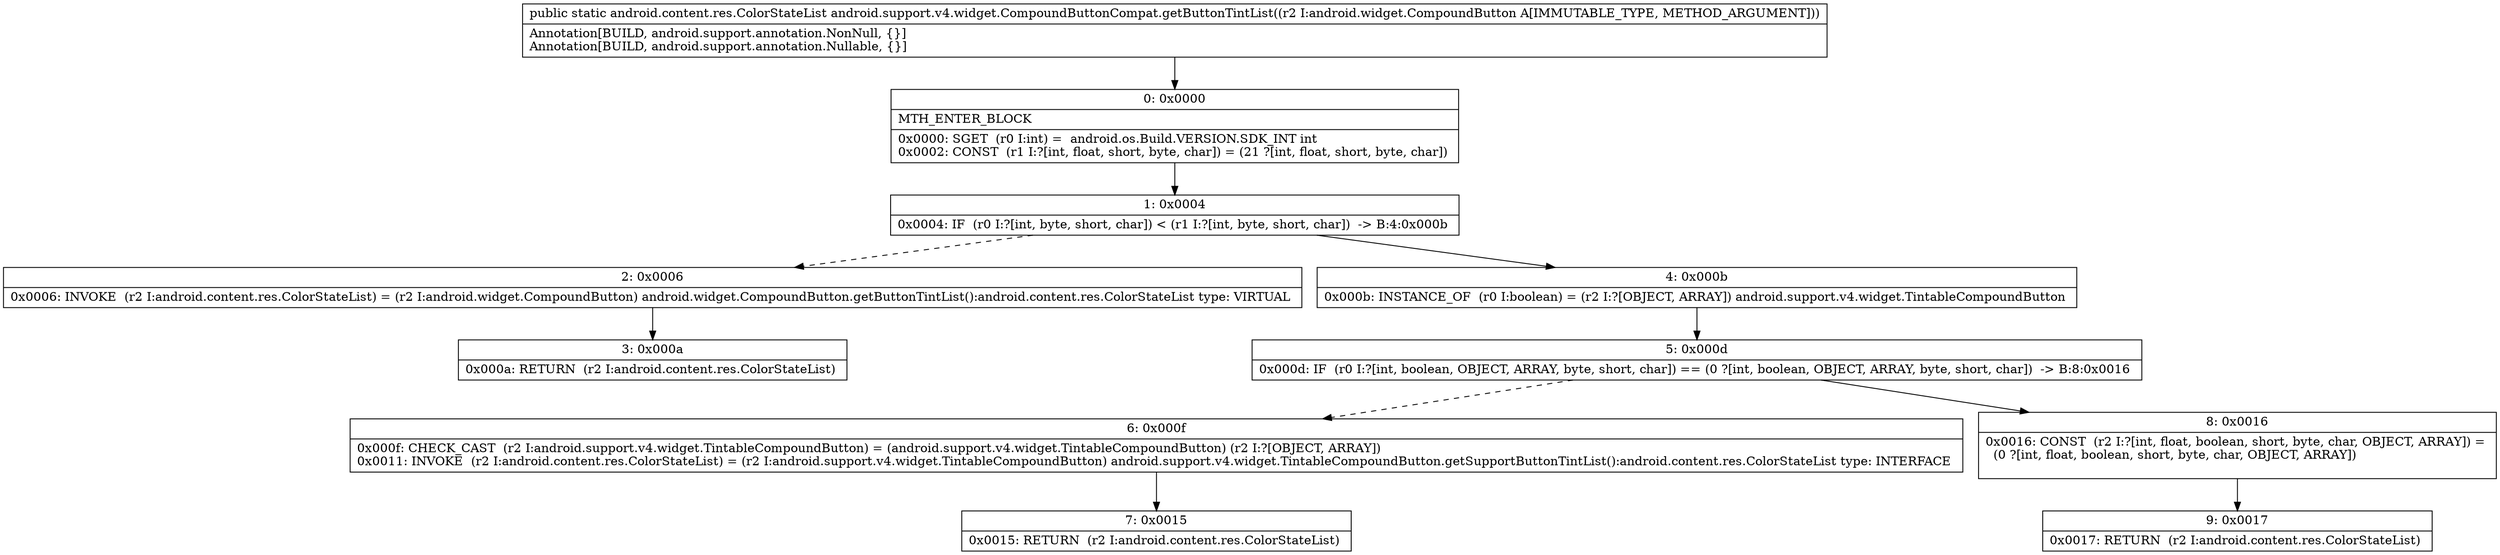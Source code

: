 digraph "CFG forandroid.support.v4.widget.CompoundButtonCompat.getButtonTintList(Landroid\/widget\/CompoundButton;)Landroid\/content\/res\/ColorStateList;" {
Node_0 [shape=record,label="{0\:\ 0x0000|MTH_ENTER_BLOCK\l|0x0000: SGET  (r0 I:int) =  android.os.Build.VERSION.SDK_INT int \l0x0002: CONST  (r1 I:?[int, float, short, byte, char]) = (21 ?[int, float, short, byte, char]) \l}"];
Node_1 [shape=record,label="{1\:\ 0x0004|0x0004: IF  (r0 I:?[int, byte, short, char]) \< (r1 I:?[int, byte, short, char])  \-\> B:4:0x000b \l}"];
Node_2 [shape=record,label="{2\:\ 0x0006|0x0006: INVOKE  (r2 I:android.content.res.ColorStateList) = (r2 I:android.widget.CompoundButton) android.widget.CompoundButton.getButtonTintList():android.content.res.ColorStateList type: VIRTUAL \l}"];
Node_3 [shape=record,label="{3\:\ 0x000a|0x000a: RETURN  (r2 I:android.content.res.ColorStateList) \l}"];
Node_4 [shape=record,label="{4\:\ 0x000b|0x000b: INSTANCE_OF  (r0 I:boolean) = (r2 I:?[OBJECT, ARRAY]) android.support.v4.widget.TintableCompoundButton \l}"];
Node_5 [shape=record,label="{5\:\ 0x000d|0x000d: IF  (r0 I:?[int, boolean, OBJECT, ARRAY, byte, short, char]) == (0 ?[int, boolean, OBJECT, ARRAY, byte, short, char])  \-\> B:8:0x0016 \l}"];
Node_6 [shape=record,label="{6\:\ 0x000f|0x000f: CHECK_CAST  (r2 I:android.support.v4.widget.TintableCompoundButton) = (android.support.v4.widget.TintableCompoundButton) (r2 I:?[OBJECT, ARRAY]) \l0x0011: INVOKE  (r2 I:android.content.res.ColorStateList) = (r2 I:android.support.v4.widget.TintableCompoundButton) android.support.v4.widget.TintableCompoundButton.getSupportButtonTintList():android.content.res.ColorStateList type: INTERFACE \l}"];
Node_7 [shape=record,label="{7\:\ 0x0015|0x0015: RETURN  (r2 I:android.content.res.ColorStateList) \l}"];
Node_8 [shape=record,label="{8\:\ 0x0016|0x0016: CONST  (r2 I:?[int, float, boolean, short, byte, char, OBJECT, ARRAY]) = \l  (0 ?[int, float, boolean, short, byte, char, OBJECT, ARRAY])\l \l}"];
Node_9 [shape=record,label="{9\:\ 0x0017|0x0017: RETURN  (r2 I:android.content.res.ColorStateList) \l}"];
MethodNode[shape=record,label="{public static android.content.res.ColorStateList android.support.v4.widget.CompoundButtonCompat.getButtonTintList((r2 I:android.widget.CompoundButton A[IMMUTABLE_TYPE, METHOD_ARGUMENT]))  | Annotation[BUILD, android.support.annotation.NonNull, \{\}]\lAnnotation[BUILD, android.support.annotation.Nullable, \{\}]\l}"];
MethodNode -> Node_0;
Node_0 -> Node_1;
Node_1 -> Node_2[style=dashed];
Node_1 -> Node_4;
Node_2 -> Node_3;
Node_4 -> Node_5;
Node_5 -> Node_6[style=dashed];
Node_5 -> Node_8;
Node_6 -> Node_7;
Node_8 -> Node_9;
}

